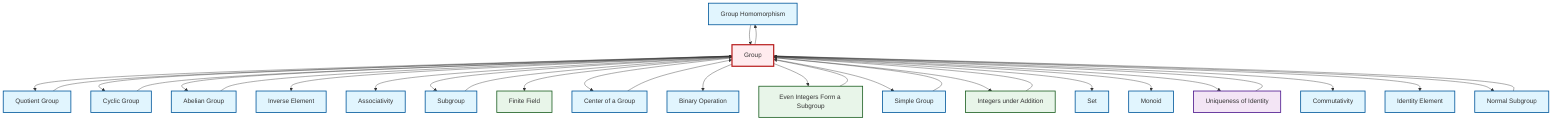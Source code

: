 graph TD
    classDef definition fill:#e1f5fe,stroke:#01579b,stroke-width:2px
    classDef theorem fill:#f3e5f5,stroke:#4a148c,stroke-width:2px
    classDef axiom fill:#fff3e0,stroke:#e65100,stroke-width:2px
    classDef example fill:#e8f5e9,stroke:#1b5e20,stroke-width:2px
    classDef current fill:#ffebee,stroke:#b71c1c,stroke-width:3px
    def-homomorphism["Group Homomorphism"]:::definition
    def-identity-element["Identity Element"]:::definition
    def-subgroup["Subgroup"]:::definition
    def-binary-operation["Binary Operation"]:::definition
    def-cyclic-group["Cyclic Group"]:::definition
    def-center-of-group["Center of a Group"]:::definition
    def-monoid["Monoid"]:::definition
    ex-finite-field["Finite Field"]:::example
    def-group["Group"]:::definition
    def-commutativity["Commutativity"]:::definition
    def-associativity["Associativity"]:::definition
    def-simple-group["Simple Group"]:::definition
    def-normal-subgroup["Normal Subgroup"]:::definition
    ex-integers-addition["Integers under Addition"]:::example
    def-inverse-element["Inverse Element"]:::definition
    def-abelian-group["Abelian Group"]:::definition
    thm-unique-identity["Uniqueness of Identity"]:::theorem
    def-set["Set"]:::definition
    ex-even-integers-subgroup["Even Integers Form a Subgroup"]:::example
    def-quotient-group["Quotient Group"]:::definition
    def-group --> def-quotient-group
    def-abelian-group --> def-group
    def-group --> def-cyclic-group
    def-group --> def-abelian-group
    def-simple-group --> def-group
    def-subgroup --> def-group
    ex-integers-addition --> def-group
    def-group --> def-inverse-element
    def-group --> def-associativity
    def-group --> def-subgroup
    ex-even-integers-subgroup --> def-group
    def-center-of-group --> def-group
    def-group --> def-homomorphism
    def-group --> ex-finite-field
    def-group --> def-center-of-group
    def-group --> def-binary-operation
    def-group --> ex-even-integers-subgroup
    def-group --> def-simple-group
    def-homomorphism --> def-group
    def-group --> ex-integers-addition
    def-group --> def-set
    def-cyclic-group --> def-group
    def-group --> def-monoid
    def-group --> thm-unique-identity
    def-group --> def-commutativity
    def-group --> def-identity-element
    thm-unique-identity --> def-group
    def-quotient-group --> def-group
    def-group --> def-normal-subgroup
    def-normal-subgroup --> def-group
    class def-group current